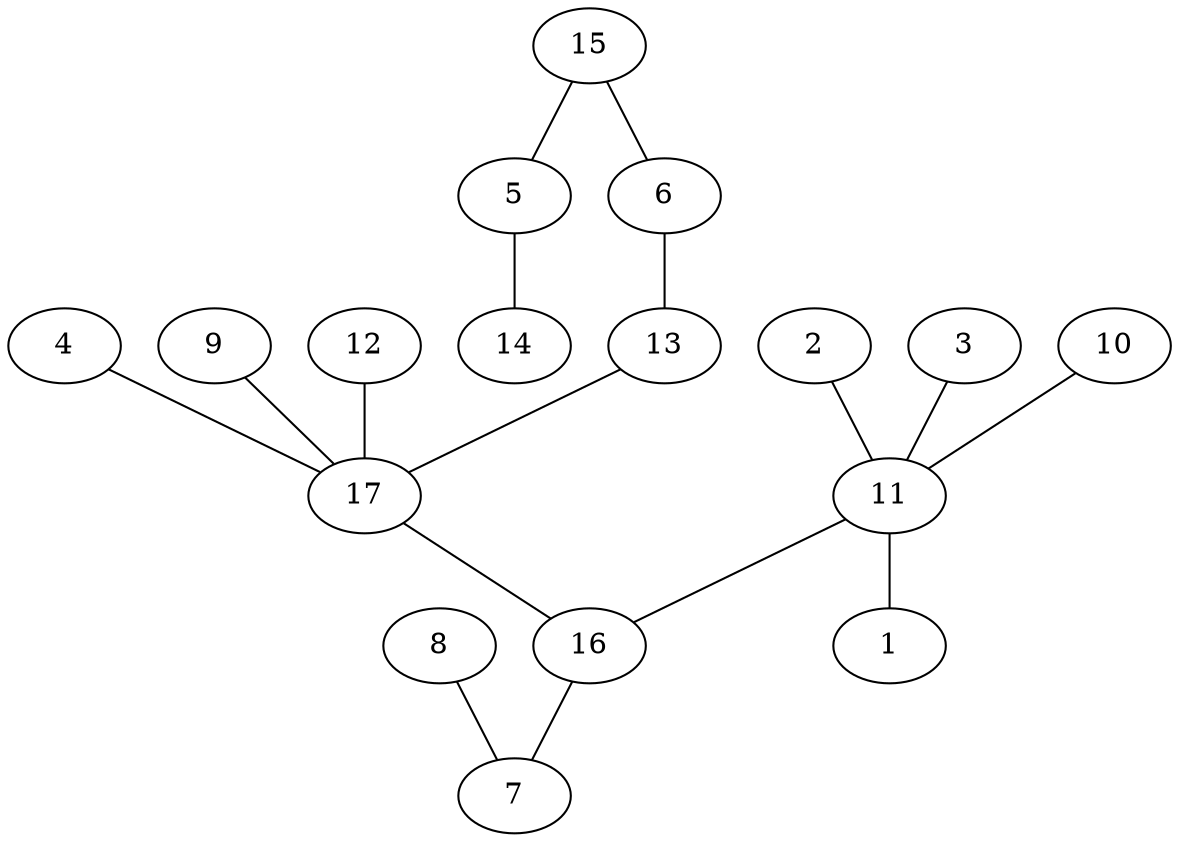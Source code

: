graph {
	1 [label=1]
	2 [label=2]
	3 [label=3]
	4 [label=4]
	5 [label=5]
	6 [label=6]
	7 [label=7]
	8 [label=8]
	9 [label=9]
	10 [label=10]
	11 [label=11]
	12 [label=12]
	13 [label=13]
	14 [label=14]
	15 [label=15]
	16 [label=16]
	17 [label=17]
	2 -- 11
	3 -- 11
	4 -- 17
	5 -- 14
	6 -- 13
	8 -- 7
	9 -- 17
	10 -- 11
	11 -- 1
	11 -- 16
	12 -- 17
	13 -- 17
	15 -- 5
	15 -- 6
	16 -- 7
	17 -- 16
}
